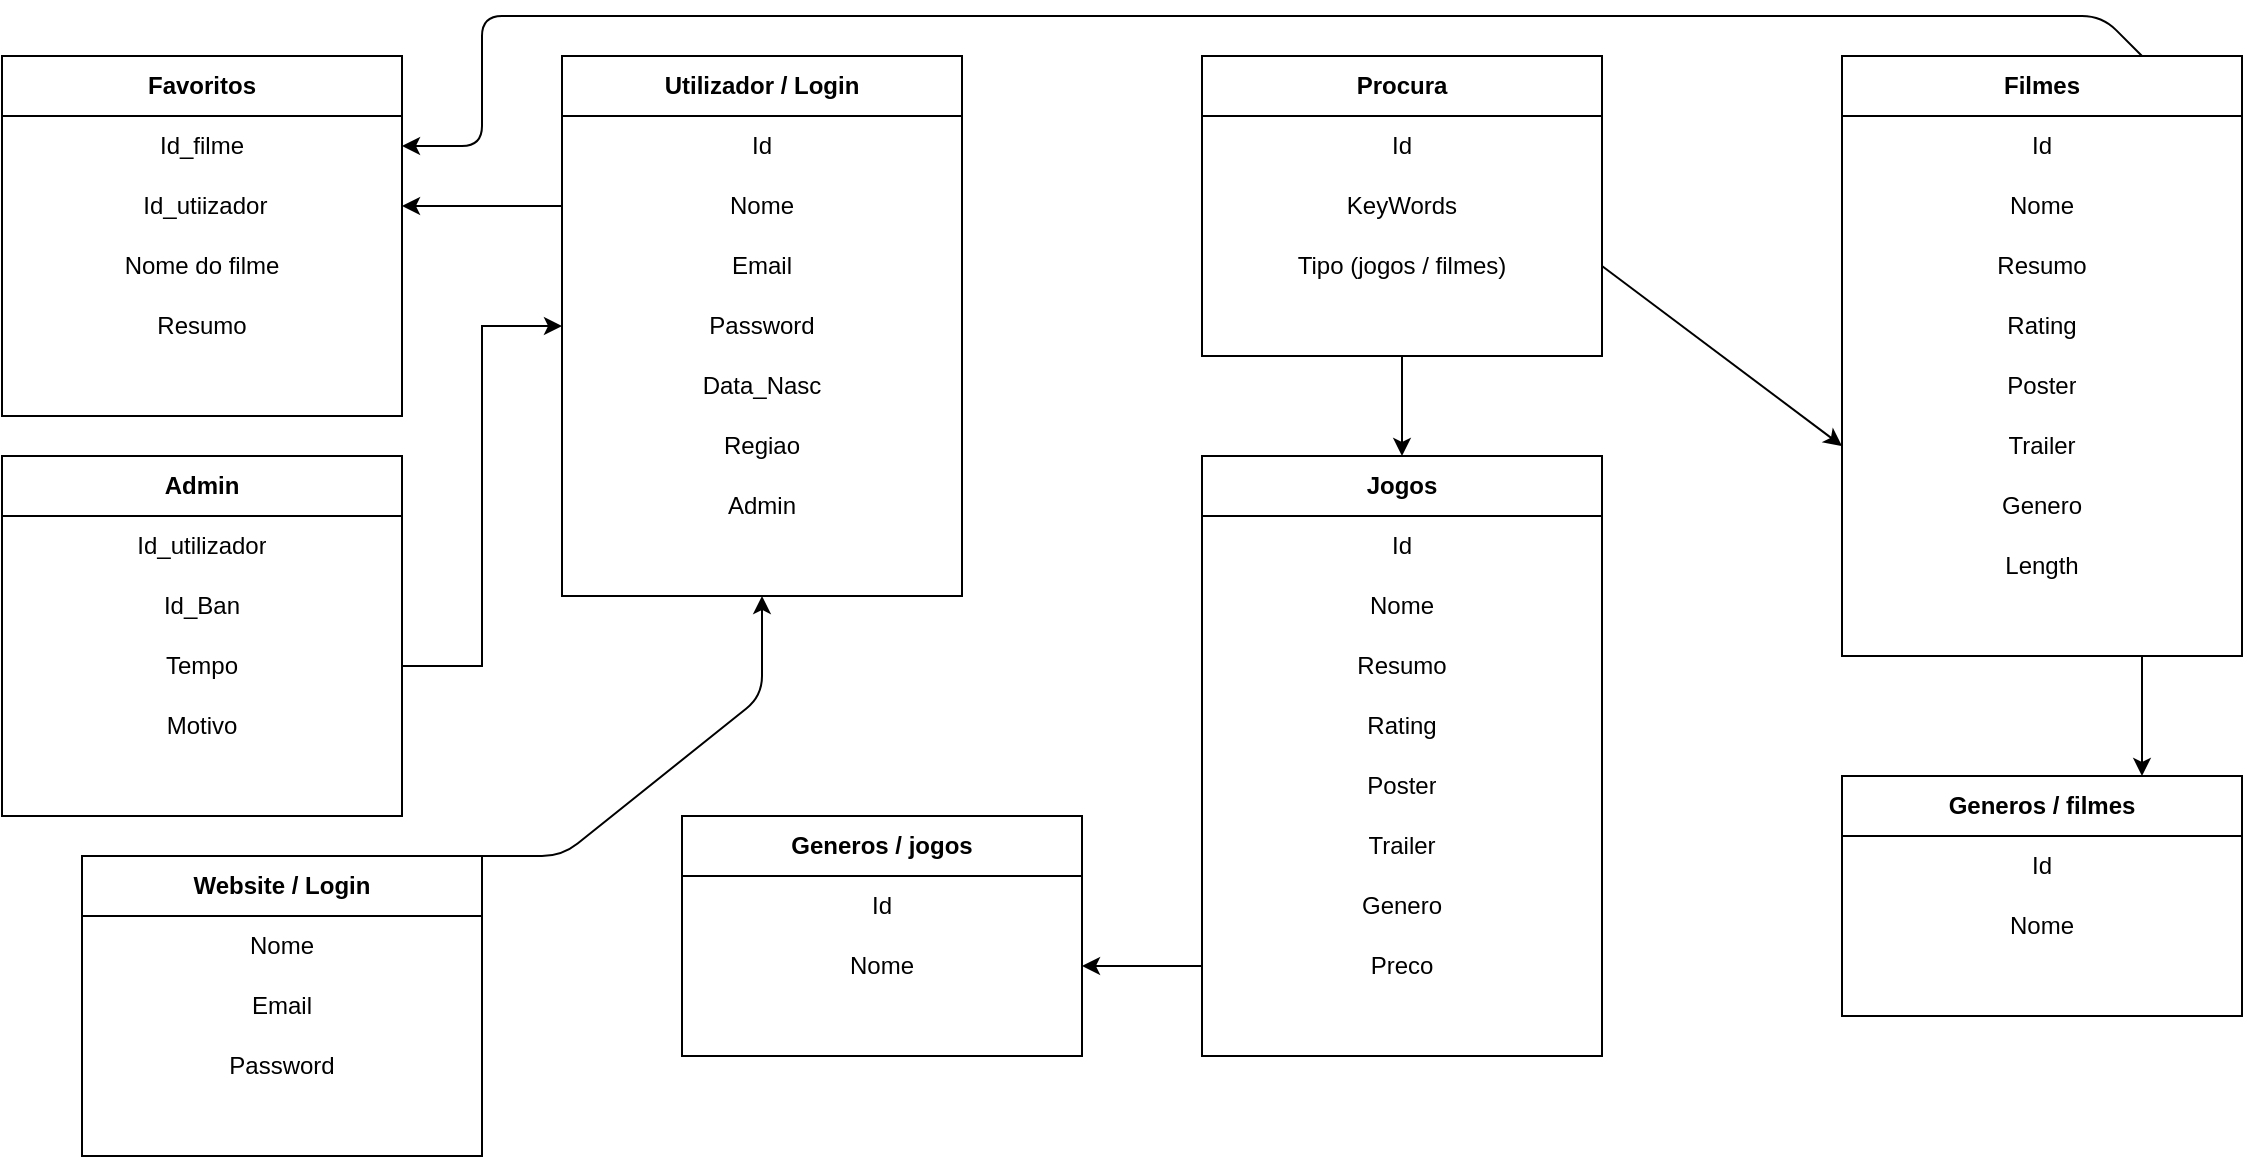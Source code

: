 <mxfile version="13.7.5" type="device"><diagram id="H_qw06y3zIvfr-Ms2_Hc" name="Page-1"><mxGraphModel dx="2173" dy="673" grid="1" gridSize="10" guides="0" tooltips="1" connect="1" arrows="1" fold="1" page="1" pageScale="1" pageWidth="850" pageHeight="1100" math="0" shadow="0"><root><mxCell id="0"/><mxCell id="1" parent="0"/><mxCell id="ealYgUWvVbKM3Rk_2ibT-2" value="Utilizador / Login" style="shape=table;html=1;whiteSpace=wrap;startSize=30;container=1;collapsible=0;childLayout=tableLayout;fixedRows=1;rowLines=0;fontStyle=1;align=center;" parent="1" vertex="1"><mxGeometry x="40" y="160" width="200" height="270" as="geometry"/></mxCell><mxCell id="ealYgUWvVbKM3Rk_2ibT-23" style="shape=partialRectangle;html=1;whiteSpace=wrap;collapsible=0;dropTarget=0;pointerEvents=0;fillColor=none;top=0;left=0;bottom=0;right=0;points=[[0,0.5],[1,0.5]];portConstraint=eastwest;" parent="ealYgUWvVbKM3Rk_2ibT-2" vertex="1"><mxGeometry y="30" width="200" height="30" as="geometry"/></mxCell><mxCell id="ealYgUWvVbKM3Rk_2ibT-24" value="Id" style="shape=partialRectangle;html=1;whiteSpace=wrap;connectable=0;fillColor=none;top=0;left=0;bottom=0;right=0;overflow=hidden;" parent="ealYgUWvVbKM3Rk_2ibT-23" vertex="1"><mxGeometry width="200" height="30" as="geometry"/></mxCell><mxCell id="ealYgUWvVbKM3Rk_2ibT-6" value="" style="shape=partialRectangle;html=1;whiteSpace=wrap;collapsible=0;dropTarget=0;pointerEvents=0;fillColor=none;top=0;left=0;bottom=0;right=0;points=[[0,0.5],[1,0.5]];portConstraint=eastwest;" parent="ealYgUWvVbKM3Rk_2ibT-2" vertex="1"><mxGeometry y="60" width="200" height="30" as="geometry"/></mxCell><mxCell id="ealYgUWvVbKM3Rk_2ibT-7" value="Nome" style="shape=partialRectangle;html=1;whiteSpace=wrap;connectable=0;fillColor=none;top=0;left=0;bottom=0;right=0;overflow=hidden;" parent="ealYgUWvVbKM3Rk_2ibT-6" vertex="1"><mxGeometry width="200" height="30" as="geometry"/></mxCell><mxCell id="ealYgUWvVbKM3Rk_2ibT-9" value="" style="shape=partialRectangle;html=1;whiteSpace=wrap;collapsible=0;dropTarget=0;pointerEvents=0;fillColor=none;top=0;left=0;bottom=0;right=0;points=[[0,0.5],[1,0.5]];portConstraint=eastwest;" parent="ealYgUWvVbKM3Rk_2ibT-2" vertex="1"><mxGeometry y="90" width="200" height="30" as="geometry"/></mxCell><mxCell id="ealYgUWvVbKM3Rk_2ibT-10" value="Email" style="shape=partialRectangle;html=1;whiteSpace=wrap;connectable=0;fillColor=none;top=0;left=0;bottom=0;right=0;overflow=hidden;" parent="ealYgUWvVbKM3Rk_2ibT-9" vertex="1"><mxGeometry width="200" height="30" as="geometry"/></mxCell><mxCell id="ealYgUWvVbKM3Rk_2ibT-19" style="shape=partialRectangle;html=1;whiteSpace=wrap;collapsible=0;dropTarget=0;pointerEvents=0;fillColor=none;top=0;left=0;bottom=0;right=0;points=[[0,0.5],[1,0.5]];portConstraint=eastwest;" parent="ealYgUWvVbKM3Rk_2ibT-2" vertex="1"><mxGeometry y="120" width="200" height="30" as="geometry"/></mxCell><mxCell id="ealYgUWvVbKM3Rk_2ibT-20" value="Password" style="shape=partialRectangle;html=1;whiteSpace=wrap;connectable=0;fillColor=none;top=0;left=0;bottom=0;right=0;overflow=hidden;" parent="ealYgUWvVbKM3Rk_2ibT-19" vertex="1"><mxGeometry width="200" height="30" as="geometry"/></mxCell><mxCell id="ealYgUWvVbKM3Rk_2ibT-21" style="shape=partialRectangle;html=1;whiteSpace=wrap;collapsible=0;dropTarget=0;pointerEvents=0;fillColor=none;top=0;left=0;bottom=0;right=0;points=[[0,0.5],[1,0.5]];portConstraint=eastwest;" parent="ealYgUWvVbKM3Rk_2ibT-2" vertex="1"><mxGeometry y="150" width="200" height="30" as="geometry"/></mxCell><mxCell id="ealYgUWvVbKM3Rk_2ibT-22" value="Data_Nasc" style="shape=partialRectangle;html=1;whiteSpace=wrap;connectable=0;fillColor=none;top=0;left=0;bottom=0;right=0;overflow=hidden;" parent="ealYgUWvVbKM3Rk_2ibT-21" vertex="1"><mxGeometry width="200" height="30" as="geometry"/></mxCell><mxCell id="ealYgUWvVbKM3Rk_2ibT-26" style="shape=partialRectangle;html=1;whiteSpace=wrap;collapsible=0;dropTarget=0;pointerEvents=0;fillColor=none;top=0;left=0;bottom=0;right=0;points=[[0,0.5],[1,0.5]];portConstraint=eastwest;" parent="ealYgUWvVbKM3Rk_2ibT-2" vertex="1"><mxGeometry y="180" width="200" height="30" as="geometry"/></mxCell><mxCell id="ealYgUWvVbKM3Rk_2ibT-27" value="Regiao" style="shape=partialRectangle;html=1;whiteSpace=wrap;connectable=0;fillColor=none;top=0;left=0;bottom=0;right=0;overflow=hidden;" parent="ealYgUWvVbKM3Rk_2ibT-26" vertex="1"><mxGeometry width="200" height="30" as="geometry"/></mxCell><mxCell id="ealYgUWvVbKM3Rk_2ibT-103" style="shape=partialRectangle;html=1;whiteSpace=wrap;collapsible=0;dropTarget=0;pointerEvents=0;fillColor=none;top=0;left=0;bottom=0;right=0;points=[[0,0.5],[1,0.5]];portConstraint=eastwest;" parent="ealYgUWvVbKM3Rk_2ibT-2" vertex="1"><mxGeometry y="210" width="200" height="30" as="geometry"/></mxCell><mxCell id="ealYgUWvVbKM3Rk_2ibT-104" value="Admin" style="shape=partialRectangle;html=1;whiteSpace=wrap;connectable=0;fillColor=none;top=0;left=0;bottom=0;right=0;overflow=hidden;" parent="ealYgUWvVbKM3Rk_2ibT-103" vertex="1"><mxGeometry width="200" height="30" as="geometry"/></mxCell><mxCell id="z_7f143jgpSrieMzIGWa-59" value="" style="endArrow=classic;html=1;exitX=0.75;exitY=0;exitDx=0;exitDy=0;entryX=0.5;entryY=1;entryDx=0;entryDy=0;" parent="1" source="ealYgUWvVbKM3Rk_2ibT-90" target="ealYgUWvVbKM3Rk_2ibT-2" edge="1"><mxGeometry width="50" height="50" relative="1" as="geometry"><mxPoint x="500" y="500" as="sourcePoint"/><mxPoint x="130" y="430" as="targetPoint"/><Array as="points"><mxPoint x="40" y="560"/><mxPoint x="140" y="480"/></Array></mxGeometry></mxCell><mxCell id="z_7f143jgpSrieMzIGWa-61" value="" style="endArrow=classic;html=1;exitX=1;exitY=0.5;exitDx=0;exitDy=0;entryX=0;entryY=0.5;entryDx=0;entryDy=0;" parent="1" source="z_7f143jgpSrieMzIGWa-45" target="ealYgUWvVbKM3Rk_2ibT-82" edge="1"><mxGeometry width="50" height="50" relative="1" as="geometry"><mxPoint x="450" y="520" as="sourcePoint"/><mxPoint x="500" y="470" as="targetPoint"/></mxGeometry></mxCell><mxCell id="z_7f143jgpSrieMzIGWa-62" value="" style="endArrow=classic;html=1;exitX=0.75;exitY=1;exitDx=0;exitDy=0;entryX=0.75;entryY=0;entryDx=0;entryDy=0;" parent="1" source="ealYgUWvVbKM3Rk_2ibT-71" target="z_7f143jgpSrieMzIGWa-35" edge="1"><mxGeometry width="50" height="50" relative="1" as="geometry"><mxPoint x="450" y="470" as="sourcePoint"/><mxPoint x="500" y="420" as="targetPoint"/></mxGeometry></mxCell><mxCell id="z_7f143jgpSrieMzIGWa-64" value="" style="endArrow=classic;html=1;exitX=0;exitY=0.5;exitDx=0;exitDy=0;entryX=1;entryY=0.5;entryDx=0;entryDy=0;" parent="1" source="ealYgUWvVbKM3Rk_2ibT-86" target="z_7f143jgpSrieMzIGWa-4" edge="1"><mxGeometry width="50" height="50" relative="1" as="geometry"><mxPoint x="760" y="470" as="sourcePoint"/><mxPoint x="316" y="530" as="targetPoint"/></mxGeometry></mxCell><mxCell id="XtmQwYpR5rHHd8551uHK-1" value="Favoritos" style="shape=table;html=1;whiteSpace=wrap;startSize=30;container=1;collapsible=0;childLayout=tableLayout;fixedRows=1;rowLines=0;fontStyle=1;align=center;" parent="1" vertex="1"><mxGeometry x="-240" y="160" width="200" height="180" as="geometry"/></mxCell><mxCell id="XtmQwYpR5rHHd8551uHK-20" style="shape=partialRectangle;html=1;whiteSpace=wrap;collapsible=0;dropTarget=0;pointerEvents=0;fillColor=none;top=0;left=0;bottom=0;right=0;points=[[0,0.5],[1,0.5]];portConstraint=eastwest;" parent="XtmQwYpR5rHHd8551uHK-1" vertex="1"><mxGeometry y="30" width="200" height="30" as="geometry"/></mxCell><mxCell id="XtmQwYpR5rHHd8551uHK-21" value="Id_filme" style="shape=partialRectangle;html=1;whiteSpace=wrap;connectable=0;fillColor=none;top=0;left=0;bottom=0;right=0;overflow=hidden;" parent="XtmQwYpR5rHHd8551uHK-20" vertex="1"><mxGeometry width="200" height="30" as="geometry"/></mxCell><mxCell id="XtmQwYpR5rHHd8551uHK-2" style="shape=partialRectangle;html=1;whiteSpace=wrap;collapsible=0;dropTarget=0;pointerEvents=0;fillColor=none;top=0;left=0;bottom=0;right=0;points=[[0,0.5],[1,0.5]];portConstraint=eastwest;" parent="XtmQwYpR5rHHd8551uHK-1" vertex="1"><mxGeometry y="60" width="200" height="30" as="geometry"/></mxCell><mxCell id="XtmQwYpR5rHHd8551uHK-3" value="&amp;nbsp;Id_utiizador" style="shape=partialRectangle;html=1;whiteSpace=wrap;connectable=0;fillColor=none;top=0;left=0;bottom=0;right=0;overflow=hidden;" parent="XtmQwYpR5rHHd8551uHK-2" vertex="1"><mxGeometry width="200" height="30" as="geometry"/></mxCell><mxCell id="XtmQwYpR5rHHd8551uHK-4" value="" style="shape=partialRectangle;html=1;whiteSpace=wrap;collapsible=0;dropTarget=0;pointerEvents=0;fillColor=none;top=0;left=0;bottom=0;right=0;points=[[0,0.5],[1,0.5]];portConstraint=eastwest;" parent="XtmQwYpR5rHHd8551uHK-1" vertex="1"><mxGeometry y="90" width="200" height="30" as="geometry"/></mxCell><mxCell id="XtmQwYpR5rHHd8551uHK-5" value="Nome do filme" style="shape=partialRectangle;html=1;whiteSpace=wrap;connectable=0;fillColor=none;top=0;left=0;bottom=0;right=0;overflow=hidden;" parent="XtmQwYpR5rHHd8551uHK-4" vertex="1"><mxGeometry width="200" height="30" as="geometry"/></mxCell><mxCell id="XtmQwYpR5rHHd8551uHK-6" value="" style="shape=partialRectangle;html=1;whiteSpace=wrap;collapsible=0;dropTarget=0;pointerEvents=0;fillColor=none;top=0;left=0;bottom=0;right=0;points=[[0,0.5],[1,0.5]];portConstraint=eastwest;" parent="XtmQwYpR5rHHd8551uHK-1" vertex="1"><mxGeometry y="120" width="200" height="30" as="geometry"/></mxCell><mxCell id="XtmQwYpR5rHHd8551uHK-7" value="Resumo" style="shape=partialRectangle;html=1;whiteSpace=wrap;connectable=0;fillColor=none;top=0;left=0;bottom=0;right=0;overflow=hidden;" parent="XtmQwYpR5rHHd8551uHK-6" vertex="1"><mxGeometry width="200" height="30" as="geometry"/></mxCell><mxCell id="XtmQwYpR5rHHd8551uHK-22" value="" style="endArrow=classic;html=1;entryX=1;entryY=0.5;entryDx=0;entryDy=0;exitX=0.75;exitY=0;exitDx=0;exitDy=0;" parent="1" source="ealYgUWvVbKM3Rk_2ibT-71" target="XtmQwYpR5rHHd8551uHK-20" edge="1"><mxGeometry width="50" height="50" relative="1" as="geometry"><mxPoint x="800" y="140" as="sourcePoint"/><mxPoint x="380" y="320" as="targetPoint"/><Array as="points"><mxPoint x="810" y="140"/><mxPoint y="140"/><mxPoint y="205"/></Array></mxGeometry></mxCell><mxCell id="XtmQwYpR5rHHd8551uHK-23" value="" style="endArrow=classic;html=1;entryX=1;entryY=0.5;entryDx=0;entryDy=0;exitX=0;exitY=0.5;exitDx=0;exitDy=0;" parent="1" source="ealYgUWvVbKM3Rk_2ibT-6" target="XtmQwYpR5rHHd8551uHK-2" edge="1"><mxGeometry width="50" height="50" relative="1" as="geometry"><mxPoint x="50" y="245" as="sourcePoint"/><mxPoint x="-30" y="245" as="targetPoint"/></mxGeometry></mxCell><mxCell id="z_7f143jgpSrieMzIGWa-40" value="Procura" style="shape=table;html=1;whiteSpace=wrap;startSize=30;container=1;collapsible=0;childLayout=tableLayout;fixedRows=1;rowLines=0;fontStyle=1;align=center;" parent="1" vertex="1"><mxGeometry x="360" y="160" width="200" height="150" as="geometry"/></mxCell><mxCell id="z_7f143jgpSrieMzIGWa-41" style="shape=partialRectangle;html=1;whiteSpace=wrap;collapsible=0;dropTarget=0;pointerEvents=0;fillColor=none;top=0;left=0;bottom=0;right=0;points=[[0,0.5],[1,0.5]];portConstraint=eastwest;" parent="z_7f143jgpSrieMzIGWa-40" vertex="1"><mxGeometry y="30" width="200" height="30" as="geometry"/></mxCell><mxCell id="z_7f143jgpSrieMzIGWa-42" value="Id" style="shape=partialRectangle;html=1;whiteSpace=wrap;connectable=0;fillColor=none;top=0;left=0;bottom=0;right=0;overflow=hidden;" parent="z_7f143jgpSrieMzIGWa-41" vertex="1"><mxGeometry width="200" height="30" as="geometry"/></mxCell><mxCell id="z_7f143jgpSrieMzIGWa-43" value="" style="shape=partialRectangle;html=1;whiteSpace=wrap;collapsible=0;dropTarget=0;pointerEvents=0;fillColor=none;top=0;left=0;bottom=0;right=0;points=[[0,0.5],[1,0.5]];portConstraint=eastwest;" parent="z_7f143jgpSrieMzIGWa-40" vertex="1"><mxGeometry y="60" width="200" height="30" as="geometry"/></mxCell><mxCell id="z_7f143jgpSrieMzIGWa-44" value="KeyWords" style="shape=partialRectangle;html=1;whiteSpace=wrap;connectable=0;fillColor=none;top=0;left=0;bottom=0;right=0;overflow=hidden;" parent="z_7f143jgpSrieMzIGWa-43" vertex="1"><mxGeometry width="200" height="30" as="geometry"/></mxCell><mxCell id="z_7f143jgpSrieMzIGWa-45" value="" style="shape=partialRectangle;html=1;whiteSpace=wrap;collapsible=0;dropTarget=0;pointerEvents=0;fillColor=none;top=0;left=0;bottom=0;right=0;points=[[0,0.5],[1,0.5]];portConstraint=eastwest;" parent="z_7f143jgpSrieMzIGWa-40" vertex="1"><mxGeometry y="90" width="200" height="30" as="geometry"/></mxCell><mxCell id="z_7f143jgpSrieMzIGWa-46" value="Tipo (jogos / filmes)" style="shape=partialRectangle;html=1;whiteSpace=wrap;connectable=0;fillColor=none;top=0;left=0;bottom=0;right=0;overflow=hidden;" parent="z_7f143jgpSrieMzIGWa-45" vertex="1"><mxGeometry width="200" height="30" as="geometry"/></mxCell><mxCell id="ealYgUWvVbKM3Rk_2ibT-71" value="Filmes" style="shape=table;html=1;whiteSpace=wrap;startSize=30;container=1;collapsible=0;childLayout=tableLayout;fixedRows=1;rowLines=0;fontStyle=1;align=center;" parent="1" vertex="1"><mxGeometry x="680" y="160" width="200" height="300" as="geometry"/></mxCell><mxCell id="ealYgUWvVbKM3Rk_2ibT-72" style="shape=partialRectangle;html=1;whiteSpace=wrap;collapsible=0;dropTarget=0;pointerEvents=0;fillColor=none;top=0;left=0;bottom=0;right=0;points=[[0,0.5],[1,0.5]];portConstraint=eastwest;" parent="ealYgUWvVbKM3Rk_2ibT-71" vertex="1"><mxGeometry y="30" width="200" height="30" as="geometry"/></mxCell><mxCell id="ealYgUWvVbKM3Rk_2ibT-73" value="Id" style="shape=partialRectangle;html=1;whiteSpace=wrap;connectable=0;fillColor=none;top=0;left=0;bottom=0;right=0;overflow=hidden;" parent="ealYgUWvVbKM3Rk_2ibT-72" vertex="1"><mxGeometry width="200" height="30" as="geometry"/></mxCell><mxCell id="ealYgUWvVbKM3Rk_2ibT-74" value="" style="shape=partialRectangle;html=1;whiteSpace=wrap;collapsible=0;dropTarget=0;pointerEvents=0;fillColor=none;top=0;left=0;bottom=0;right=0;points=[[0,0.5],[1,0.5]];portConstraint=eastwest;" parent="ealYgUWvVbKM3Rk_2ibT-71" vertex="1"><mxGeometry y="60" width="200" height="30" as="geometry"/></mxCell><mxCell id="ealYgUWvVbKM3Rk_2ibT-75" value="Nome" style="shape=partialRectangle;html=1;whiteSpace=wrap;connectable=0;fillColor=none;top=0;left=0;bottom=0;right=0;overflow=hidden;" parent="ealYgUWvVbKM3Rk_2ibT-74" vertex="1"><mxGeometry width="200" height="30" as="geometry"/></mxCell><mxCell id="ealYgUWvVbKM3Rk_2ibT-76" value="" style="shape=partialRectangle;html=1;whiteSpace=wrap;collapsible=0;dropTarget=0;pointerEvents=0;fillColor=none;top=0;left=0;bottom=0;right=0;points=[[0,0.5],[1,0.5]];portConstraint=eastwest;" parent="ealYgUWvVbKM3Rk_2ibT-71" vertex="1"><mxGeometry y="90" width="200" height="30" as="geometry"/></mxCell><mxCell id="ealYgUWvVbKM3Rk_2ibT-77" value="Resumo" style="shape=partialRectangle;html=1;whiteSpace=wrap;connectable=0;fillColor=none;top=0;left=0;bottom=0;right=0;overflow=hidden;" parent="ealYgUWvVbKM3Rk_2ibT-76" vertex="1"><mxGeometry width="200" height="30" as="geometry"/></mxCell><mxCell id="ealYgUWvVbKM3Rk_2ibT-78" style="shape=partialRectangle;html=1;whiteSpace=wrap;collapsible=0;dropTarget=0;pointerEvents=0;fillColor=none;top=0;left=0;bottom=0;right=0;points=[[0,0.5],[1,0.5]];portConstraint=eastwest;" parent="ealYgUWvVbKM3Rk_2ibT-71" vertex="1"><mxGeometry y="120" width="200" height="30" as="geometry"/></mxCell><mxCell id="ealYgUWvVbKM3Rk_2ibT-79" value="Rating" style="shape=partialRectangle;html=1;whiteSpace=wrap;connectable=0;fillColor=none;top=0;left=0;bottom=0;right=0;overflow=hidden;" parent="ealYgUWvVbKM3Rk_2ibT-78" vertex="1"><mxGeometry width="200" height="30" as="geometry"/></mxCell><mxCell id="ealYgUWvVbKM3Rk_2ibT-80" style="shape=partialRectangle;html=1;whiteSpace=wrap;collapsible=0;dropTarget=0;pointerEvents=0;fillColor=none;top=0;left=0;bottom=0;right=0;points=[[0,0.5],[1,0.5]];portConstraint=eastwest;" parent="ealYgUWvVbKM3Rk_2ibT-71" vertex="1"><mxGeometry y="150" width="200" height="30" as="geometry"/></mxCell><mxCell id="ealYgUWvVbKM3Rk_2ibT-81" value="Poster" style="shape=partialRectangle;html=1;whiteSpace=wrap;connectable=0;fillColor=none;top=0;left=0;bottom=0;right=0;overflow=hidden;" parent="ealYgUWvVbKM3Rk_2ibT-80" vertex="1"><mxGeometry width="200" height="30" as="geometry"/></mxCell><mxCell id="ealYgUWvVbKM3Rk_2ibT-82" style="shape=partialRectangle;html=1;whiteSpace=wrap;collapsible=0;dropTarget=0;pointerEvents=0;fillColor=none;top=0;left=0;bottom=0;right=0;points=[[0,0.5],[1,0.5]];portConstraint=eastwest;" parent="ealYgUWvVbKM3Rk_2ibT-71" vertex="1"><mxGeometry y="180" width="200" height="30" as="geometry"/></mxCell><mxCell id="ealYgUWvVbKM3Rk_2ibT-83" value="Trailer" style="shape=partialRectangle;html=1;whiteSpace=wrap;connectable=0;fillColor=none;top=0;left=0;bottom=0;right=0;overflow=hidden;" parent="ealYgUWvVbKM3Rk_2ibT-82" vertex="1"><mxGeometry width="200" height="30" as="geometry"/></mxCell><mxCell id="ealYgUWvVbKM3Rk_2ibT-84" style="shape=partialRectangle;html=1;whiteSpace=wrap;collapsible=0;dropTarget=0;pointerEvents=0;fillColor=none;top=0;left=0;bottom=0;right=0;points=[[0,0.5],[1,0.5]];portConstraint=eastwest;" parent="ealYgUWvVbKM3Rk_2ibT-71" vertex="1"><mxGeometry y="210" width="200" height="30" as="geometry"/></mxCell><mxCell id="ealYgUWvVbKM3Rk_2ibT-85" value="Genero" style="shape=partialRectangle;html=1;whiteSpace=wrap;connectable=0;fillColor=none;top=0;left=0;bottom=0;right=0;overflow=hidden;" parent="ealYgUWvVbKM3Rk_2ibT-84" vertex="1"><mxGeometry width="200" height="30" as="geometry"/></mxCell><mxCell id="ealYgUWvVbKM3Rk_2ibT-88" style="shape=partialRectangle;html=1;whiteSpace=wrap;collapsible=0;dropTarget=0;pointerEvents=0;fillColor=none;top=0;left=0;bottom=0;right=0;points=[[0,0.5],[1,0.5]];portConstraint=eastwest;" parent="ealYgUWvVbKM3Rk_2ibT-71" vertex="1"><mxGeometry y="240" width="200" height="30" as="geometry"/></mxCell><mxCell id="ealYgUWvVbKM3Rk_2ibT-89" value="Length" style="shape=partialRectangle;html=1;whiteSpace=wrap;connectable=0;fillColor=none;top=0;left=0;bottom=0;right=0;overflow=hidden;" parent="ealYgUWvVbKM3Rk_2ibT-88" vertex="1"><mxGeometry width="200" height="30" as="geometry"/></mxCell><mxCell id="XtmQwYpR5rHHd8551uHK-24" value="" style="endArrow=classic;html=1;exitX=0.5;exitY=1;exitDx=0;exitDy=0;" parent="1" source="z_7f143jgpSrieMzIGWa-40" target="ealYgUWvVbKM3Rk_2ibT-28" edge="1"><mxGeometry width="50" height="50" relative="1" as="geometry"><mxPoint x="570" y="275" as="sourcePoint"/><mxPoint x="690" y="365" as="targetPoint"/></mxGeometry></mxCell><mxCell id="ealYgUWvVbKM3Rk_2ibT-28" value="Jogos" style="shape=table;html=1;whiteSpace=wrap;startSize=30;container=1;collapsible=0;childLayout=tableLayout;fixedRows=1;rowLines=0;fontStyle=1;align=center;" parent="1" vertex="1"><mxGeometry x="360" y="360" width="200" height="300" as="geometry"/></mxCell><mxCell id="ealYgUWvVbKM3Rk_2ibT-29" style="shape=partialRectangle;html=1;whiteSpace=wrap;collapsible=0;dropTarget=0;pointerEvents=0;fillColor=none;top=0;left=0;bottom=0;right=0;points=[[0,0.5],[1,0.5]];portConstraint=eastwest;" parent="ealYgUWvVbKM3Rk_2ibT-28" vertex="1"><mxGeometry y="30" width="200" height="30" as="geometry"/></mxCell><mxCell id="ealYgUWvVbKM3Rk_2ibT-30" value="Id" style="shape=partialRectangle;html=1;whiteSpace=wrap;connectable=0;fillColor=none;top=0;left=0;bottom=0;right=0;overflow=hidden;" parent="ealYgUWvVbKM3Rk_2ibT-29" vertex="1"><mxGeometry width="200" height="30" as="geometry"/></mxCell><mxCell id="ealYgUWvVbKM3Rk_2ibT-31" value="" style="shape=partialRectangle;html=1;whiteSpace=wrap;collapsible=0;dropTarget=0;pointerEvents=0;fillColor=none;top=0;left=0;bottom=0;right=0;points=[[0,0.5],[1,0.5]];portConstraint=eastwest;" parent="ealYgUWvVbKM3Rk_2ibT-28" vertex="1"><mxGeometry y="60" width="200" height="30" as="geometry"/></mxCell><mxCell id="ealYgUWvVbKM3Rk_2ibT-32" value="Nome" style="shape=partialRectangle;html=1;whiteSpace=wrap;connectable=0;fillColor=none;top=0;left=0;bottom=0;right=0;overflow=hidden;" parent="ealYgUWvVbKM3Rk_2ibT-31" vertex="1"><mxGeometry width="200" height="30" as="geometry"/></mxCell><mxCell id="ealYgUWvVbKM3Rk_2ibT-33" value="" style="shape=partialRectangle;html=1;whiteSpace=wrap;collapsible=0;dropTarget=0;pointerEvents=0;fillColor=none;top=0;left=0;bottom=0;right=0;points=[[0,0.5],[1,0.5]];portConstraint=eastwest;" parent="ealYgUWvVbKM3Rk_2ibT-28" vertex="1"><mxGeometry y="90" width="200" height="30" as="geometry"/></mxCell><mxCell id="ealYgUWvVbKM3Rk_2ibT-34" value="Resumo" style="shape=partialRectangle;html=1;whiteSpace=wrap;connectable=0;fillColor=none;top=0;left=0;bottom=0;right=0;overflow=hidden;" parent="ealYgUWvVbKM3Rk_2ibT-33" vertex="1"><mxGeometry width="200" height="30" as="geometry"/></mxCell><mxCell id="ealYgUWvVbKM3Rk_2ibT-35" style="shape=partialRectangle;html=1;whiteSpace=wrap;collapsible=0;dropTarget=0;pointerEvents=0;fillColor=none;top=0;left=0;bottom=0;right=0;points=[[0,0.5],[1,0.5]];portConstraint=eastwest;" parent="ealYgUWvVbKM3Rk_2ibT-28" vertex="1"><mxGeometry y="120" width="200" height="30" as="geometry"/></mxCell><mxCell id="ealYgUWvVbKM3Rk_2ibT-36" value="Rating" style="shape=partialRectangle;html=1;whiteSpace=wrap;connectable=0;fillColor=none;top=0;left=0;bottom=0;right=0;overflow=hidden;" parent="ealYgUWvVbKM3Rk_2ibT-35" vertex="1"><mxGeometry width="200" height="30" as="geometry"/></mxCell><mxCell id="ealYgUWvVbKM3Rk_2ibT-37" style="shape=partialRectangle;html=1;whiteSpace=wrap;collapsible=0;dropTarget=0;pointerEvents=0;fillColor=none;top=0;left=0;bottom=0;right=0;points=[[0,0.5],[1,0.5]];portConstraint=eastwest;" parent="ealYgUWvVbKM3Rk_2ibT-28" vertex="1"><mxGeometry y="150" width="200" height="30" as="geometry"/></mxCell><mxCell id="ealYgUWvVbKM3Rk_2ibT-38" value="Poster" style="shape=partialRectangle;html=1;whiteSpace=wrap;connectable=0;fillColor=none;top=0;left=0;bottom=0;right=0;overflow=hidden;" parent="ealYgUWvVbKM3Rk_2ibT-37" vertex="1"><mxGeometry width="200" height="30" as="geometry"/></mxCell><mxCell id="ealYgUWvVbKM3Rk_2ibT-39" style="shape=partialRectangle;html=1;whiteSpace=wrap;collapsible=0;dropTarget=0;pointerEvents=0;fillColor=none;top=0;left=0;bottom=0;right=0;points=[[0,0.5],[1,0.5]];portConstraint=eastwest;" parent="ealYgUWvVbKM3Rk_2ibT-28" vertex="1"><mxGeometry y="180" width="200" height="30" as="geometry"/></mxCell><mxCell id="ealYgUWvVbKM3Rk_2ibT-40" value="Trailer" style="shape=partialRectangle;html=1;whiteSpace=wrap;connectable=0;fillColor=none;top=0;left=0;bottom=0;right=0;overflow=hidden;" parent="ealYgUWvVbKM3Rk_2ibT-39" vertex="1"><mxGeometry width="200" height="30" as="geometry"/></mxCell><mxCell id="ealYgUWvVbKM3Rk_2ibT-54" style="shape=partialRectangle;html=1;whiteSpace=wrap;collapsible=0;dropTarget=0;pointerEvents=0;fillColor=none;top=0;left=0;bottom=0;right=0;points=[[0,0.5],[1,0.5]];portConstraint=eastwest;" parent="ealYgUWvVbKM3Rk_2ibT-28" vertex="1"><mxGeometry y="210" width="200" height="30" as="geometry"/></mxCell><mxCell id="ealYgUWvVbKM3Rk_2ibT-55" value="Genero" style="shape=partialRectangle;html=1;whiteSpace=wrap;connectable=0;fillColor=none;top=0;left=0;bottom=0;right=0;overflow=hidden;" parent="ealYgUWvVbKM3Rk_2ibT-54" vertex="1"><mxGeometry width="200" height="30" as="geometry"/></mxCell><mxCell id="ealYgUWvVbKM3Rk_2ibT-86" style="shape=partialRectangle;html=1;whiteSpace=wrap;collapsible=0;dropTarget=0;pointerEvents=0;fillColor=none;top=0;left=0;bottom=0;right=0;points=[[0,0.5],[1,0.5]];portConstraint=eastwest;" parent="ealYgUWvVbKM3Rk_2ibT-28" vertex="1"><mxGeometry y="240" width="200" height="30" as="geometry"/></mxCell><mxCell id="ealYgUWvVbKM3Rk_2ibT-87" value="Preco" style="shape=partialRectangle;html=1;whiteSpace=wrap;connectable=0;fillColor=none;top=0;left=0;bottom=0;right=0;overflow=hidden;" parent="ealYgUWvVbKM3Rk_2ibT-86" vertex="1"><mxGeometry width="200" height="30" as="geometry"/></mxCell><mxCell id="z_7f143jgpSrieMzIGWa-35" value="Generos / filmes" style="shape=table;html=1;whiteSpace=wrap;startSize=30;container=1;collapsible=0;childLayout=tableLayout;fixedRows=1;rowLines=0;fontStyle=1;align=center;" parent="1" vertex="1"><mxGeometry x="680" y="520" width="200" height="120" as="geometry"/></mxCell><mxCell id="z_7f143jgpSrieMzIGWa-36" style="shape=partialRectangle;html=1;whiteSpace=wrap;collapsible=0;dropTarget=0;pointerEvents=0;fillColor=none;top=0;left=0;bottom=0;right=0;points=[[0,0.5],[1,0.5]];portConstraint=eastwest;" parent="z_7f143jgpSrieMzIGWa-35" vertex="1"><mxGeometry y="30" width="200" height="30" as="geometry"/></mxCell><mxCell id="z_7f143jgpSrieMzIGWa-37" value="Id" style="shape=partialRectangle;html=1;whiteSpace=wrap;connectable=0;fillColor=none;top=0;left=0;bottom=0;right=0;overflow=hidden;" parent="z_7f143jgpSrieMzIGWa-36" vertex="1"><mxGeometry width="200" height="30" as="geometry"/></mxCell><mxCell id="z_7f143jgpSrieMzIGWa-38" value="" style="shape=partialRectangle;html=1;whiteSpace=wrap;collapsible=0;dropTarget=0;pointerEvents=0;fillColor=none;top=0;left=0;bottom=0;right=0;points=[[0,0.5],[1,0.5]];portConstraint=eastwest;" parent="z_7f143jgpSrieMzIGWa-35" vertex="1"><mxGeometry y="60" width="200" height="30" as="geometry"/></mxCell><mxCell id="z_7f143jgpSrieMzIGWa-39" value="Nome" style="shape=partialRectangle;html=1;whiteSpace=wrap;connectable=0;fillColor=none;top=0;left=0;bottom=0;right=0;overflow=hidden;" parent="z_7f143jgpSrieMzIGWa-38" vertex="1"><mxGeometry width="200" height="30" as="geometry"/></mxCell><mxCell id="z_7f143jgpSrieMzIGWa-1" value="Generos / jogos" style="shape=table;html=1;whiteSpace=wrap;startSize=30;container=1;collapsible=0;childLayout=tableLayout;fixedRows=1;rowLines=0;fontStyle=1;align=center;" parent="1" vertex="1"><mxGeometry x="100" y="540" width="200" height="120" as="geometry"/></mxCell><mxCell id="z_7f143jgpSrieMzIGWa-2" style="shape=partialRectangle;html=1;whiteSpace=wrap;collapsible=0;dropTarget=0;pointerEvents=0;fillColor=none;top=0;left=0;bottom=0;right=0;points=[[0,0.5],[1,0.5]];portConstraint=eastwest;" parent="z_7f143jgpSrieMzIGWa-1" vertex="1"><mxGeometry y="30" width="200" height="30" as="geometry"/></mxCell><mxCell id="z_7f143jgpSrieMzIGWa-3" value="Id" style="shape=partialRectangle;html=1;whiteSpace=wrap;connectable=0;fillColor=none;top=0;left=0;bottom=0;right=0;overflow=hidden;" parent="z_7f143jgpSrieMzIGWa-2" vertex="1"><mxGeometry width="200" height="30" as="geometry"/></mxCell><mxCell id="z_7f143jgpSrieMzIGWa-4" value="" style="shape=partialRectangle;html=1;whiteSpace=wrap;collapsible=0;dropTarget=0;pointerEvents=0;fillColor=none;top=0;left=0;bottom=0;right=0;points=[[0,0.5],[1,0.5]];portConstraint=eastwest;" parent="z_7f143jgpSrieMzIGWa-1" vertex="1"><mxGeometry y="60" width="200" height="30" as="geometry"/></mxCell><mxCell id="z_7f143jgpSrieMzIGWa-5" value="Nome" style="shape=partialRectangle;html=1;whiteSpace=wrap;connectable=0;fillColor=none;top=0;left=0;bottom=0;right=0;overflow=hidden;" parent="z_7f143jgpSrieMzIGWa-4" vertex="1"><mxGeometry width="200" height="30" as="geometry"/></mxCell><mxCell id="ealYgUWvVbKM3Rk_2ibT-90" value="Website / Login" style="shape=table;html=1;whiteSpace=wrap;startSize=30;container=1;collapsible=0;childLayout=tableLayout;fixedRows=1;rowLines=0;fontStyle=1;align=center;" parent="1" vertex="1"><mxGeometry x="-200" y="560" width="200" height="150" as="geometry"/></mxCell><mxCell id="ealYgUWvVbKM3Rk_2ibT-93" value="" style="shape=partialRectangle;html=1;whiteSpace=wrap;collapsible=0;dropTarget=0;pointerEvents=0;fillColor=none;top=0;left=0;bottom=0;right=0;points=[[0,0.5],[1,0.5]];portConstraint=eastwest;" parent="ealYgUWvVbKM3Rk_2ibT-90" vertex="1"><mxGeometry y="30" width="200" height="30" as="geometry"/></mxCell><mxCell id="ealYgUWvVbKM3Rk_2ibT-94" value="Nome" style="shape=partialRectangle;html=1;whiteSpace=wrap;connectable=0;fillColor=none;top=0;left=0;bottom=0;right=0;overflow=hidden;" parent="ealYgUWvVbKM3Rk_2ibT-93" vertex="1"><mxGeometry width="200" height="30" as="geometry"/></mxCell><mxCell id="ealYgUWvVbKM3Rk_2ibT-95" value="" style="shape=partialRectangle;html=1;whiteSpace=wrap;collapsible=0;dropTarget=0;pointerEvents=0;fillColor=none;top=0;left=0;bottom=0;right=0;points=[[0,0.5],[1,0.5]];portConstraint=eastwest;" parent="ealYgUWvVbKM3Rk_2ibT-90" vertex="1"><mxGeometry y="60" width="200" height="30" as="geometry"/></mxCell><mxCell id="ealYgUWvVbKM3Rk_2ibT-96" value="Email" style="shape=partialRectangle;html=1;whiteSpace=wrap;connectable=0;fillColor=none;top=0;left=0;bottom=0;right=0;overflow=hidden;" parent="ealYgUWvVbKM3Rk_2ibT-95" vertex="1"><mxGeometry width="200" height="30" as="geometry"/></mxCell><mxCell id="ealYgUWvVbKM3Rk_2ibT-97" style="shape=partialRectangle;html=1;whiteSpace=wrap;collapsible=0;dropTarget=0;pointerEvents=0;fillColor=none;top=0;left=0;bottom=0;right=0;points=[[0,0.5],[1,0.5]];portConstraint=eastwest;" parent="ealYgUWvVbKM3Rk_2ibT-90" vertex="1"><mxGeometry y="90" width="200" height="30" as="geometry"/></mxCell><mxCell id="ealYgUWvVbKM3Rk_2ibT-98" value="Password" style="shape=partialRectangle;html=1;whiteSpace=wrap;connectable=0;fillColor=none;top=0;left=0;bottom=0;right=0;overflow=hidden;" parent="ealYgUWvVbKM3Rk_2ibT-97" vertex="1"><mxGeometry width="200" height="30" as="geometry"/></mxCell><mxCell id="r5cezzcZ3bMWSAMYHJam-1" value="Admin" style="shape=table;html=1;whiteSpace=wrap;startSize=30;container=1;collapsible=0;childLayout=tableLayout;fixedRows=1;rowLines=0;fontStyle=1;align=center;" vertex="1" parent="1"><mxGeometry x="-240" y="360" width="200" height="180" as="geometry"/></mxCell><mxCell id="r5cezzcZ3bMWSAMYHJam-4" value="" style="shape=partialRectangle;html=1;whiteSpace=wrap;collapsible=0;dropTarget=0;pointerEvents=0;fillColor=none;top=0;left=0;bottom=0;right=0;points=[[0,0.5],[1,0.5]];portConstraint=eastwest;" vertex="1" parent="r5cezzcZ3bMWSAMYHJam-1"><mxGeometry y="30" width="200" height="30" as="geometry"/></mxCell><mxCell id="r5cezzcZ3bMWSAMYHJam-5" value="Id_utilizador" style="shape=partialRectangle;html=1;whiteSpace=wrap;connectable=0;fillColor=none;top=0;left=0;bottom=0;right=0;overflow=hidden;" vertex="1" parent="r5cezzcZ3bMWSAMYHJam-4"><mxGeometry width="200" height="30" as="geometry"/></mxCell><mxCell id="r5cezzcZ3bMWSAMYHJam-2" value="" style="shape=partialRectangle;html=1;whiteSpace=wrap;collapsible=0;dropTarget=0;pointerEvents=0;fillColor=none;top=0;left=0;bottom=0;right=0;points=[[0,0.5],[1,0.5]];portConstraint=eastwest;" vertex="1" parent="r5cezzcZ3bMWSAMYHJam-1"><mxGeometry y="60" width="200" height="30" as="geometry"/></mxCell><mxCell id="r5cezzcZ3bMWSAMYHJam-3" value="Id_Ban" style="shape=partialRectangle;html=1;whiteSpace=wrap;connectable=0;fillColor=none;top=0;left=0;bottom=0;right=0;overflow=hidden;" vertex="1" parent="r5cezzcZ3bMWSAMYHJam-2"><mxGeometry width="200" height="30" as="geometry"/></mxCell><mxCell id="r5cezzcZ3bMWSAMYHJam-6" style="shape=partialRectangle;html=1;whiteSpace=wrap;collapsible=0;dropTarget=0;pointerEvents=0;fillColor=none;top=0;left=0;bottom=0;right=0;points=[[0,0.5],[1,0.5]];portConstraint=eastwest;" vertex="1" parent="r5cezzcZ3bMWSAMYHJam-1"><mxGeometry y="90" width="200" height="30" as="geometry"/></mxCell><mxCell id="r5cezzcZ3bMWSAMYHJam-7" value="Tempo" style="shape=partialRectangle;html=1;whiteSpace=wrap;connectable=0;fillColor=none;top=0;left=0;bottom=0;right=0;overflow=hidden;" vertex="1" parent="r5cezzcZ3bMWSAMYHJam-6"><mxGeometry width="200" height="30" as="geometry"/></mxCell><mxCell id="r5cezzcZ3bMWSAMYHJam-8" style="shape=partialRectangle;html=1;whiteSpace=wrap;collapsible=0;dropTarget=0;pointerEvents=0;fillColor=none;top=0;left=0;bottom=0;right=0;points=[[0,0.5],[1,0.5]];portConstraint=eastwest;" vertex="1" parent="r5cezzcZ3bMWSAMYHJam-1"><mxGeometry y="120" width="200" height="30" as="geometry"/></mxCell><mxCell id="r5cezzcZ3bMWSAMYHJam-9" value="Motivo" style="shape=partialRectangle;html=1;whiteSpace=wrap;connectable=0;fillColor=none;top=0;left=0;bottom=0;right=0;overflow=hidden;" vertex="1" parent="r5cezzcZ3bMWSAMYHJam-8"><mxGeometry width="200" height="30" as="geometry"/></mxCell><mxCell id="r5cezzcZ3bMWSAMYHJam-10" style="edgeStyle=orthogonalEdgeStyle;rounded=0;orthogonalLoop=1;jettySize=auto;html=1;exitX=1;exitY=0.5;exitDx=0;exitDy=0;entryX=0;entryY=0.5;entryDx=0;entryDy=0;" edge="1" parent="1" source="r5cezzcZ3bMWSAMYHJam-6" target="ealYgUWvVbKM3Rk_2ibT-19"><mxGeometry relative="1" as="geometry"><mxPoint y="310" as="targetPoint"/></mxGeometry></mxCell></root></mxGraphModel></diagram></mxfile>